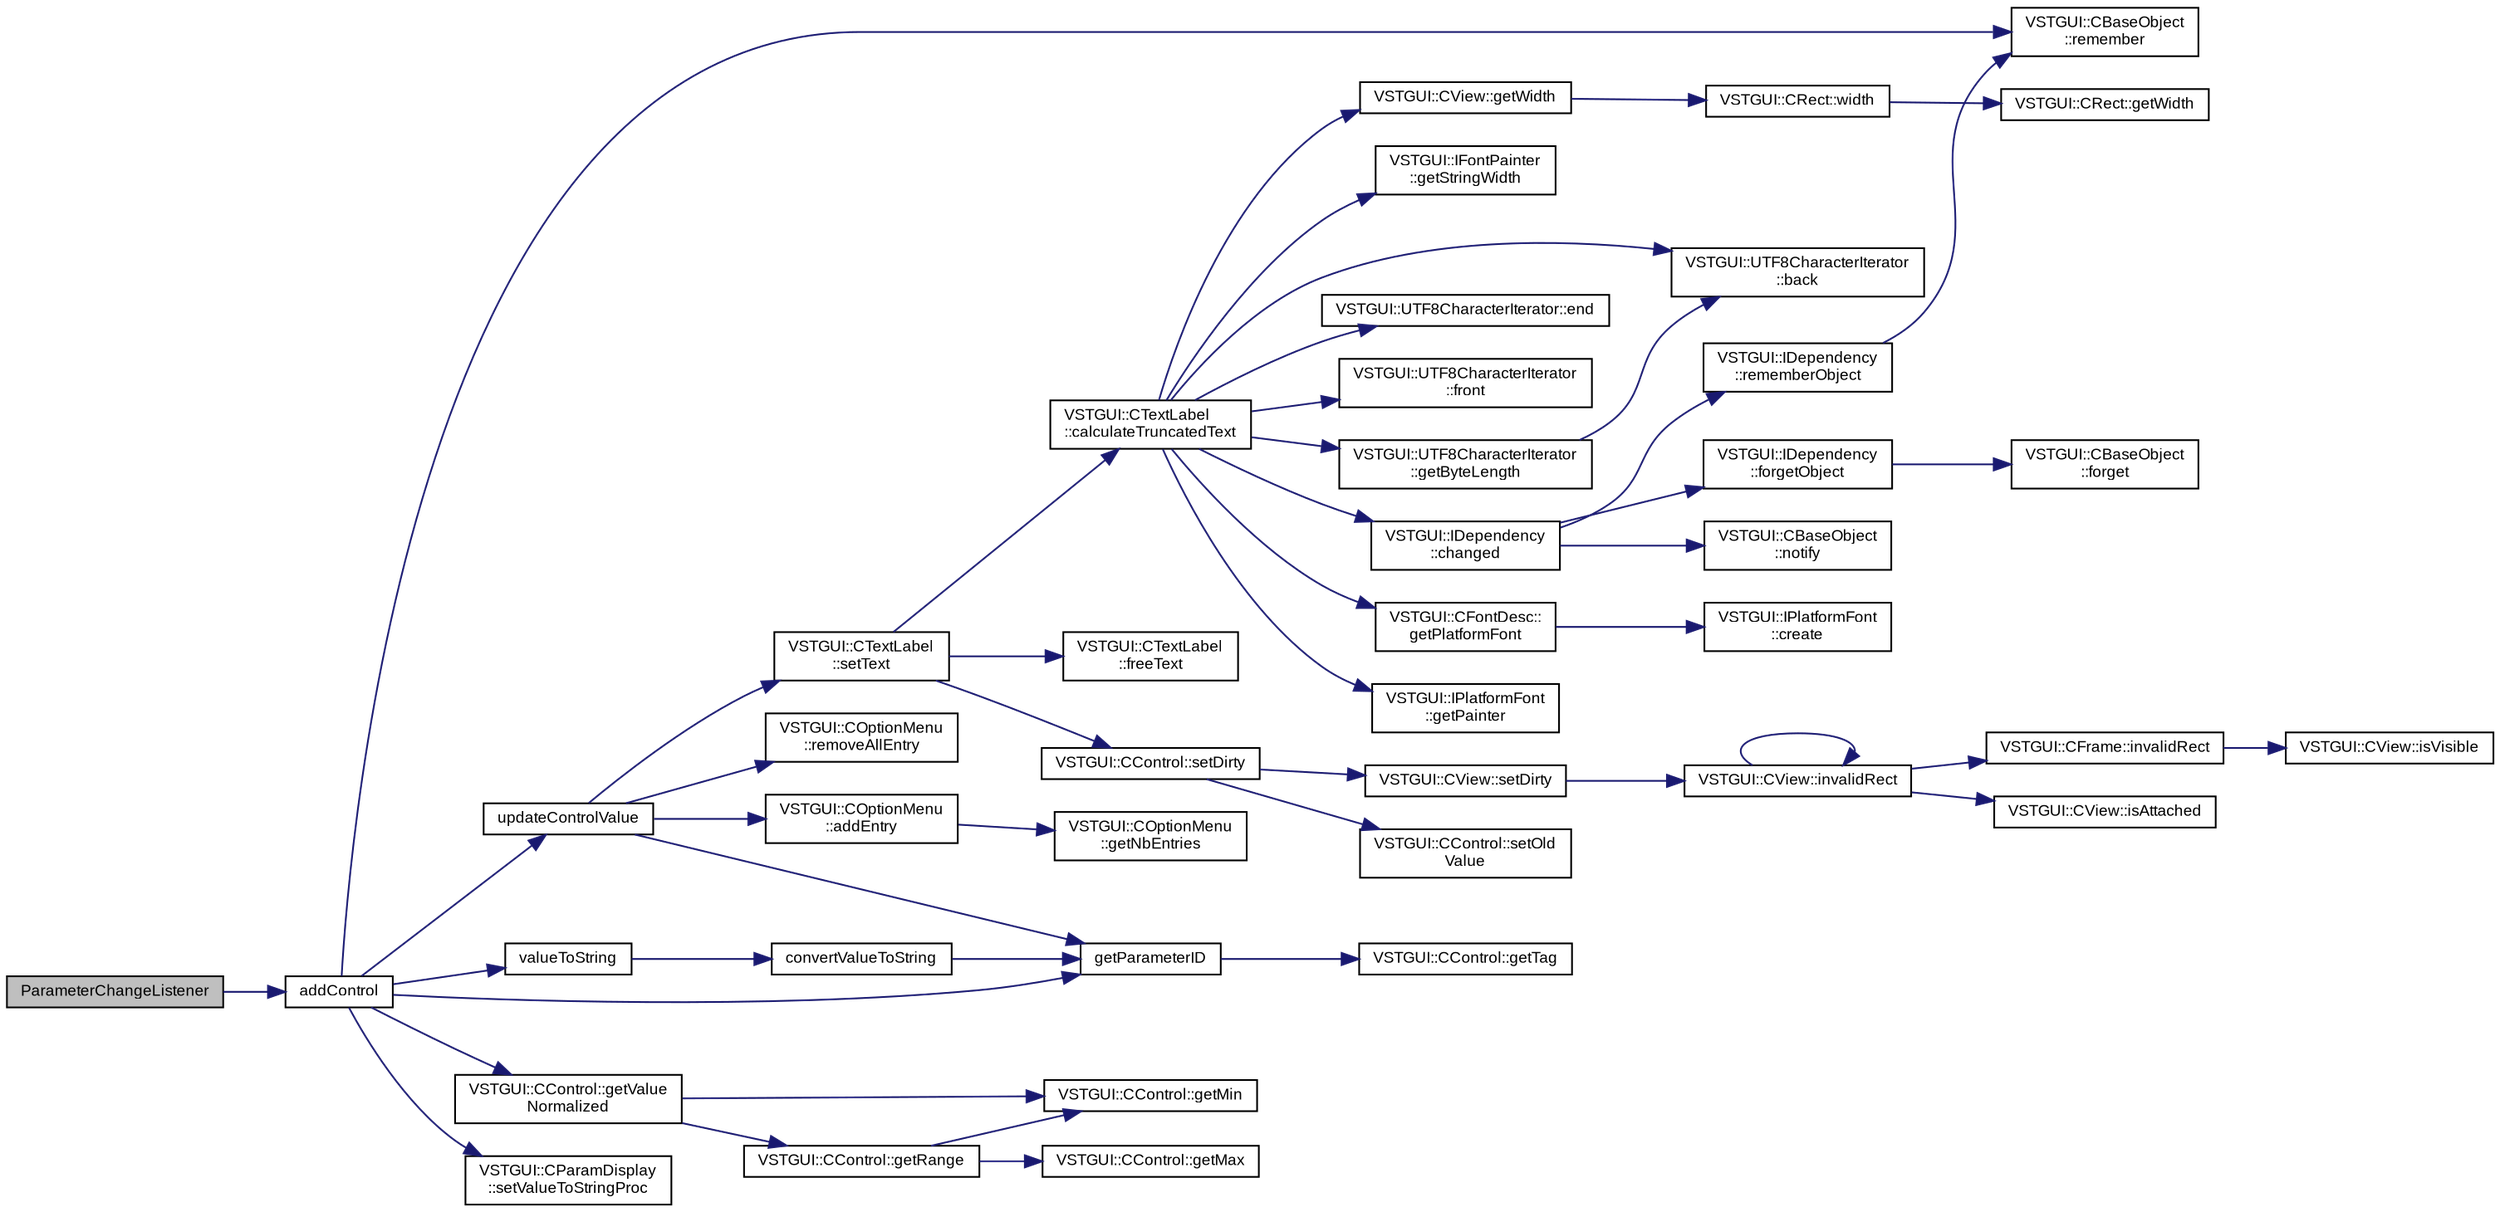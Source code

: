 digraph "ParameterChangeListener"
{
  bgcolor="transparent";
  edge [fontname="Arial",fontsize="9",labelfontname="Arial",labelfontsize="9"];
  node [fontname="Arial",fontsize="9",shape=record];
  rankdir="LR";
  Node1 [label="ParameterChangeListener",height=0.2,width=0.4,color="black", fillcolor="grey75", style="filled" fontcolor="black"];
  Node1 -> Node2 [color="midnightblue",fontsize="9",style="solid",fontname="Arial"];
  Node2 [label="addControl",height=0.2,width=0.4,color="black",URL="$class_v_s_t_g_u_i_1_1_parameter_change_listener.html#a838ba0753537ab62e6b68c810b5b1f41"];
  Node2 -> Node3 [color="midnightblue",fontsize="9",style="solid",fontname="Arial"];
  Node3 [label="VSTGUI::CBaseObject\l::remember",height=0.2,width=0.4,color="black",URL="$class_v_s_t_g_u_i_1_1_c_base_object.html#ada0719d1daaca4af1795018001769311",tooltip="increase refcount "];
  Node2 -> Node4 [color="midnightblue",fontsize="9",style="solid",fontname="Arial"];
  Node4 [label="getParameterID",height=0.2,width=0.4,color="black",URL="$class_v_s_t_g_u_i_1_1_parameter_change_listener.html#a1df8e4a77b7ed4681e97a609a840e26d"];
  Node4 -> Node5 [color="midnightblue",fontsize="9",style="solid",fontname="Arial"];
  Node5 [label="VSTGUI::CControl::getTag",height=0.2,width=0.4,color="black",URL="$class_v_s_t_g_u_i_1_1_c_control.html#a6f5b9468bcf84c776485950a9c6990c3"];
  Node2 -> Node6 [color="midnightblue",fontsize="9",style="solid",fontname="Arial"];
  Node6 [label="VSTGUI::CControl::getValue\lNormalized",height=0.2,width=0.4,color="black",URL="$class_v_s_t_g_u_i_1_1_c_control.html#a32320fc5e467ce8e8c96278099957190"];
  Node6 -> Node7 [color="midnightblue",fontsize="9",style="solid",fontname="Arial"];
  Node7 [label="VSTGUI::CControl::getMin",height=0.2,width=0.4,color="black",URL="$class_v_s_t_g_u_i_1_1_c_control.html#a7cf3216ed0a504f4bab603c67ef403f2"];
  Node6 -> Node8 [color="midnightblue",fontsize="9",style="solid",fontname="Arial"];
  Node8 [label="VSTGUI::CControl::getRange",height=0.2,width=0.4,color="black",URL="$class_v_s_t_g_u_i_1_1_c_control.html#a915896492f6bd2608f80ca2f0a440562"];
  Node8 -> Node9 [color="midnightblue",fontsize="9",style="solid",fontname="Arial"];
  Node9 [label="VSTGUI::CControl::getMax",height=0.2,width=0.4,color="black",URL="$class_v_s_t_g_u_i_1_1_c_control.html#aa89b448a266e794c3d967593b3faf4a8"];
  Node8 -> Node7 [color="midnightblue",fontsize="9",style="solid",fontname="Arial"];
  Node2 -> Node10 [color="midnightblue",fontsize="9",style="solid",fontname="Arial"];
  Node10 [label="VSTGUI::CParamDisplay\l::setValueToStringProc",height=0.2,width=0.4,color="black",URL="$class_v_s_t_g_u_i_1_1_c_param_display.html#a26de6937bec38cd1073eda0b4ea7a7ce"];
  Node2 -> Node11 [color="midnightblue",fontsize="9",style="solid",fontname="Arial"];
  Node11 [label="valueToString",height=0.2,width=0.4,color="black",URL="$class_v_s_t_g_u_i_1_1_parameter_change_listener.html#a15d7fd9f3fca1dcd4b76465e5e1c2c8d"];
  Node11 -> Node12 [color="midnightblue",fontsize="9",style="solid",fontname="Arial"];
  Node12 [label="convertValueToString",height=0.2,width=0.4,color="black",URL="$class_v_s_t_g_u_i_1_1_parameter_change_listener.html#a7dd91715efa1a5f85d2eb3ba1ed2912f"];
  Node12 -> Node4 [color="midnightblue",fontsize="9",style="solid",fontname="Arial"];
  Node2 -> Node13 [color="midnightblue",fontsize="9",style="solid",fontname="Arial"];
  Node13 [label="updateControlValue",height=0.2,width=0.4,color="black",URL="$class_v_s_t_g_u_i_1_1_parameter_change_listener.html#a9cfc75a6671c251dacdbd24e636d0ca3"];
  Node13 -> Node4 [color="midnightblue",fontsize="9",style="solid",fontname="Arial"];
  Node13 -> Node14 [color="midnightblue",fontsize="9",style="solid",fontname="Arial"];
  Node14 [label="VSTGUI::CTextLabel\l::setText",height=0.2,width=0.4,color="black",URL="$class_v_s_t_g_u_i_1_1_c_text_label.html#a80653cdb5bba61ef16ab813dc9732372",tooltip="set text "];
  Node14 -> Node15 [color="midnightblue",fontsize="9",style="solid",fontname="Arial"];
  Node15 [label="VSTGUI::CTextLabel\l::freeText",height=0.2,width=0.4,color="black",URL="$class_v_s_t_g_u_i_1_1_c_text_label.html#a69a3a76eca4d42650b120e69b6dd0cb5"];
  Node14 -> Node16 [color="midnightblue",fontsize="9",style="solid",fontname="Arial"];
  Node16 [label="VSTGUI::CTextLabel\l::calculateTruncatedText",height=0.2,width=0.4,color="black",URL="$class_v_s_t_g_u_i_1_1_c_text_label.html#a08d4454d8df3386292db51529ed140ab"];
  Node16 -> Node17 [color="midnightblue",fontsize="9",style="solid",fontname="Arial"];
  Node17 [label="VSTGUI::CFontDesc::\lgetPlatformFont",height=0.2,width=0.4,color="black",URL="$class_v_s_t_g_u_i_1_1_c_font_desc.html#af97b831edbd57148720d11f0aeacd378"];
  Node17 -> Node18 [color="midnightblue",fontsize="9",style="solid",fontname="Arial"];
  Node18 [label="VSTGUI::IPlatformFont\l::create",height=0.2,width=0.4,color="black",URL="$class_v_s_t_g_u_i_1_1_i_platform_font.html#ab5bbf6b04fd98135937c67851192d639"];
  Node16 -> Node19 [color="midnightblue",fontsize="9",style="solid",fontname="Arial"];
  Node19 [label="VSTGUI::IPlatformFont\l::getPainter",height=0.2,width=0.4,color="black",URL="$class_v_s_t_g_u_i_1_1_i_platform_font.html#a6cc4bbf6394e7c8184f363c2b99e0a8b"];
  Node16 -> Node20 [color="midnightblue",fontsize="9",style="solid",fontname="Arial"];
  Node20 [label="VSTGUI::IFontPainter\l::getStringWidth",height=0.2,width=0.4,color="black",URL="$class_v_s_t_g_u_i_1_1_i_font_painter.html#a90f63e9f8279867f0221f8312341866c"];
  Node16 -> Node21 [color="midnightblue",fontsize="9",style="solid",fontname="Arial"];
  Node21 [label="VSTGUI::CView::getWidth",height=0.2,width=0.4,color="black",URL="$class_v_s_t_g_u_i_1_1_c_view.html#a8b4fe88292b8e95807a9b07a26cd1cb1",tooltip="get the width of the view "];
  Node21 -> Node22 [color="midnightblue",fontsize="9",style="solid",fontname="Arial"];
  Node22 [label="VSTGUI::CRect::width",height=0.2,width=0.4,color="black",URL="$struct_v_s_t_g_u_i_1_1_c_rect.html#aac17e64c594f7da1f088efeb1e53f114"];
  Node22 -> Node23 [color="midnightblue",fontsize="9",style="solid",fontname="Arial"];
  Node23 [label="VSTGUI::CRect::getWidth",height=0.2,width=0.4,color="black",URL="$struct_v_s_t_g_u_i_1_1_c_rect.html#a8b4fe88292b8e95807a9b07a26cd1cb1"];
  Node16 -> Node24 [color="midnightblue",fontsize="9",style="solid",fontname="Arial"];
  Node24 [label="VSTGUI::UTF8CharacterIterator::end",height=0.2,width=0.4,color="black",URL="$class_v_s_t_g_u_i_1_1_u_t_f8_character_iterator.html#a03dc55107bee72cd1fccd0fa44d9d211"];
  Node16 -> Node25 [color="midnightblue",fontsize="9",style="solid",fontname="Arial"];
  Node25 [label="VSTGUI::UTF8CharacterIterator\l::front",height=0.2,width=0.4,color="black",URL="$class_v_s_t_g_u_i_1_1_u_t_f8_character_iterator.html#a15f1c80f5a4c7043d485c56916e07d85"];
  Node16 -> Node26 [color="midnightblue",fontsize="9",style="solid",fontname="Arial"];
  Node26 [label="VSTGUI::UTF8CharacterIterator\l::getByteLength",height=0.2,width=0.4,color="black",URL="$class_v_s_t_g_u_i_1_1_u_t_f8_character_iterator.html#ade2221adf6e7b993124a882b984d4564"];
  Node26 -> Node27 [color="midnightblue",fontsize="9",style="solid",fontname="Arial"];
  Node27 [label="VSTGUI::UTF8CharacterIterator\l::back",height=0.2,width=0.4,color="black",URL="$class_v_s_t_g_u_i_1_1_u_t_f8_character_iterator.html#a0bb7394b3cd98cdf7b65bd5105121109"];
  Node16 -> Node27 [color="midnightblue",fontsize="9",style="solid",fontname="Arial"];
  Node16 -> Node28 [color="midnightblue",fontsize="9",style="solid",fontname="Arial"];
  Node28 [label="VSTGUI::IDependency\l::changed",height=0.2,width=0.4,color="black",URL="$class_v_s_t_g_u_i_1_1_i_dependency.html#acac105ad797d9700f9a31946792ecbc0"];
  Node28 -> Node29 [color="midnightblue",fontsize="9",style="solid",fontname="Arial"];
  Node29 [label="VSTGUI::IDependency\l::rememberObject",height=0.2,width=0.4,color="black",URL="$class_v_s_t_g_u_i_1_1_i_dependency.html#a9005955fa448192caddbbced658a616c"];
  Node29 -> Node3 [color="midnightblue",fontsize="9",style="solid",fontname="Arial"];
  Node28 -> Node30 [color="midnightblue",fontsize="9",style="solid",fontname="Arial"];
  Node30 [label="VSTGUI::CBaseObject\l::notify",height=0.2,width=0.4,color="black",URL="$class_v_s_t_g_u_i_1_1_c_base_object.html#ab18c3bcc0cb674396848861dfd78a83a"];
  Node28 -> Node31 [color="midnightblue",fontsize="9",style="solid",fontname="Arial"];
  Node31 [label="VSTGUI::IDependency\l::forgetObject",height=0.2,width=0.4,color="black",URL="$class_v_s_t_g_u_i_1_1_i_dependency.html#a626f70bf0ebe5646d8e1335e5c8a607a"];
  Node31 -> Node32 [color="midnightblue",fontsize="9",style="solid",fontname="Arial"];
  Node32 [label="VSTGUI::CBaseObject\l::forget",height=0.2,width=0.4,color="black",URL="$class_v_s_t_g_u_i_1_1_c_base_object.html#ad63e28fbe95a3458c97c60bfacd47ab8",tooltip="decrease refcount and delete object if refcount == 0 "];
  Node14 -> Node33 [color="midnightblue",fontsize="9",style="solid",fontname="Arial"];
  Node33 [label="VSTGUI::CControl::setDirty",height=0.2,width=0.4,color="black",URL="$class_v_s_t_g_u_i_1_1_c_control.html#a0f19a61606a7f547b62102310063ea76",tooltip="set the view to dirty so that it is redrawn in the next idle. Thread Safe ! "];
  Node33 -> Node34 [color="midnightblue",fontsize="9",style="solid",fontname="Arial"];
  Node34 [label="VSTGUI::CView::setDirty",height=0.2,width=0.4,color="black",URL="$class_v_s_t_g_u_i_1_1_c_view.html#a0f19a61606a7f547b62102310063ea76",tooltip="set the view to dirty so that it is redrawn in the next idle. Thread Safe ! "];
  Node34 -> Node35 [color="midnightblue",fontsize="9",style="solid",fontname="Arial"];
  Node35 [label="VSTGUI::CView::invalidRect",height=0.2,width=0.4,color="black",URL="$class_v_s_t_g_u_i_1_1_c_view.html#ad414ba3d5e64f9fdc11309e05266ffcf",tooltip="mark rect as invalid "];
  Node35 -> Node36 [color="midnightblue",fontsize="9",style="solid",fontname="Arial"];
  Node36 [label="VSTGUI::CView::isAttached",height=0.2,width=0.4,color="black",URL="$class_v_s_t_g_u_i_1_1_c_view.html#a1b7f04ee36bdaecd09a2625370dc90d8",tooltip="is view attached to a parentView "];
  Node35 -> Node35 [color="midnightblue",fontsize="9",style="solid",fontname="Arial"];
  Node35 -> Node37 [color="midnightblue",fontsize="9",style="solid",fontname="Arial"];
  Node37 [label="VSTGUI::CFrame::invalidRect",height=0.2,width=0.4,color="black",URL="$class_v_s_t_g_u_i_1_1_c_frame.html#ad414ba3d5e64f9fdc11309e05266ffcf",tooltip="mark rect as invalid "];
  Node37 -> Node38 [color="midnightblue",fontsize="9",style="solid",fontname="Arial"];
  Node38 [label="VSTGUI::CView::isVisible",height=0.2,width=0.4,color="black",URL="$class_v_s_t_g_u_i_1_1_c_view.html#a08422ee75ab02691943c1ca87e2bc563",tooltip="get visibility state "];
  Node33 -> Node39 [color="midnightblue",fontsize="9",style="solid",fontname="Arial"];
  Node39 [label="VSTGUI::CControl::setOld\lValue",height=0.2,width=0.4,color="black",URL="$class_v_s_t_g_u_i_1_1_c_control.html#afc823b522376ef0a986cf37be77704d5"];
  Node13 -> Node40 [color="midnightblue",fontsize="9",style="solid",fontname="Arial"];
  Node40 [label="VSTGUI::COptionMenu\l::removeAllEntry",height=0.2,width=0.4,color="black",URL="$class_v_s_t_g_u_i_1_1_c_option_menu.html#a7f618f0e39827304d2adcf6eb1581e04",tooltip="remove all entries "];
  Node13 -> Node41 [color="midnightblue",fontsize="9",style="solid",fontname="Arial"];
  Node41 [label="VSTGUI::COptionMenu\l::addEntry",height=0.2,width=0.4,color="black",URL="$class_v_s_t_g_u_i_1_1_c_option_menu.html#a23dccef5325b1c8b8409bbd96449ee2e",tooltip="add a new entry "];
  Node41 -> Node42 [color="midnightblue",fontsize="9",style="solid",fontname="Arial"];
  Node42 [label="VSTGUI::COptionMenu\l::getNbEntries",height=0.2,width=0.4,color="black",URL="$class_v_s_t_g_u_i_1_1_c_option_menu.html#adee7672985693efe9c38a8897f12936d",tooltip="get number of entries "];
}
